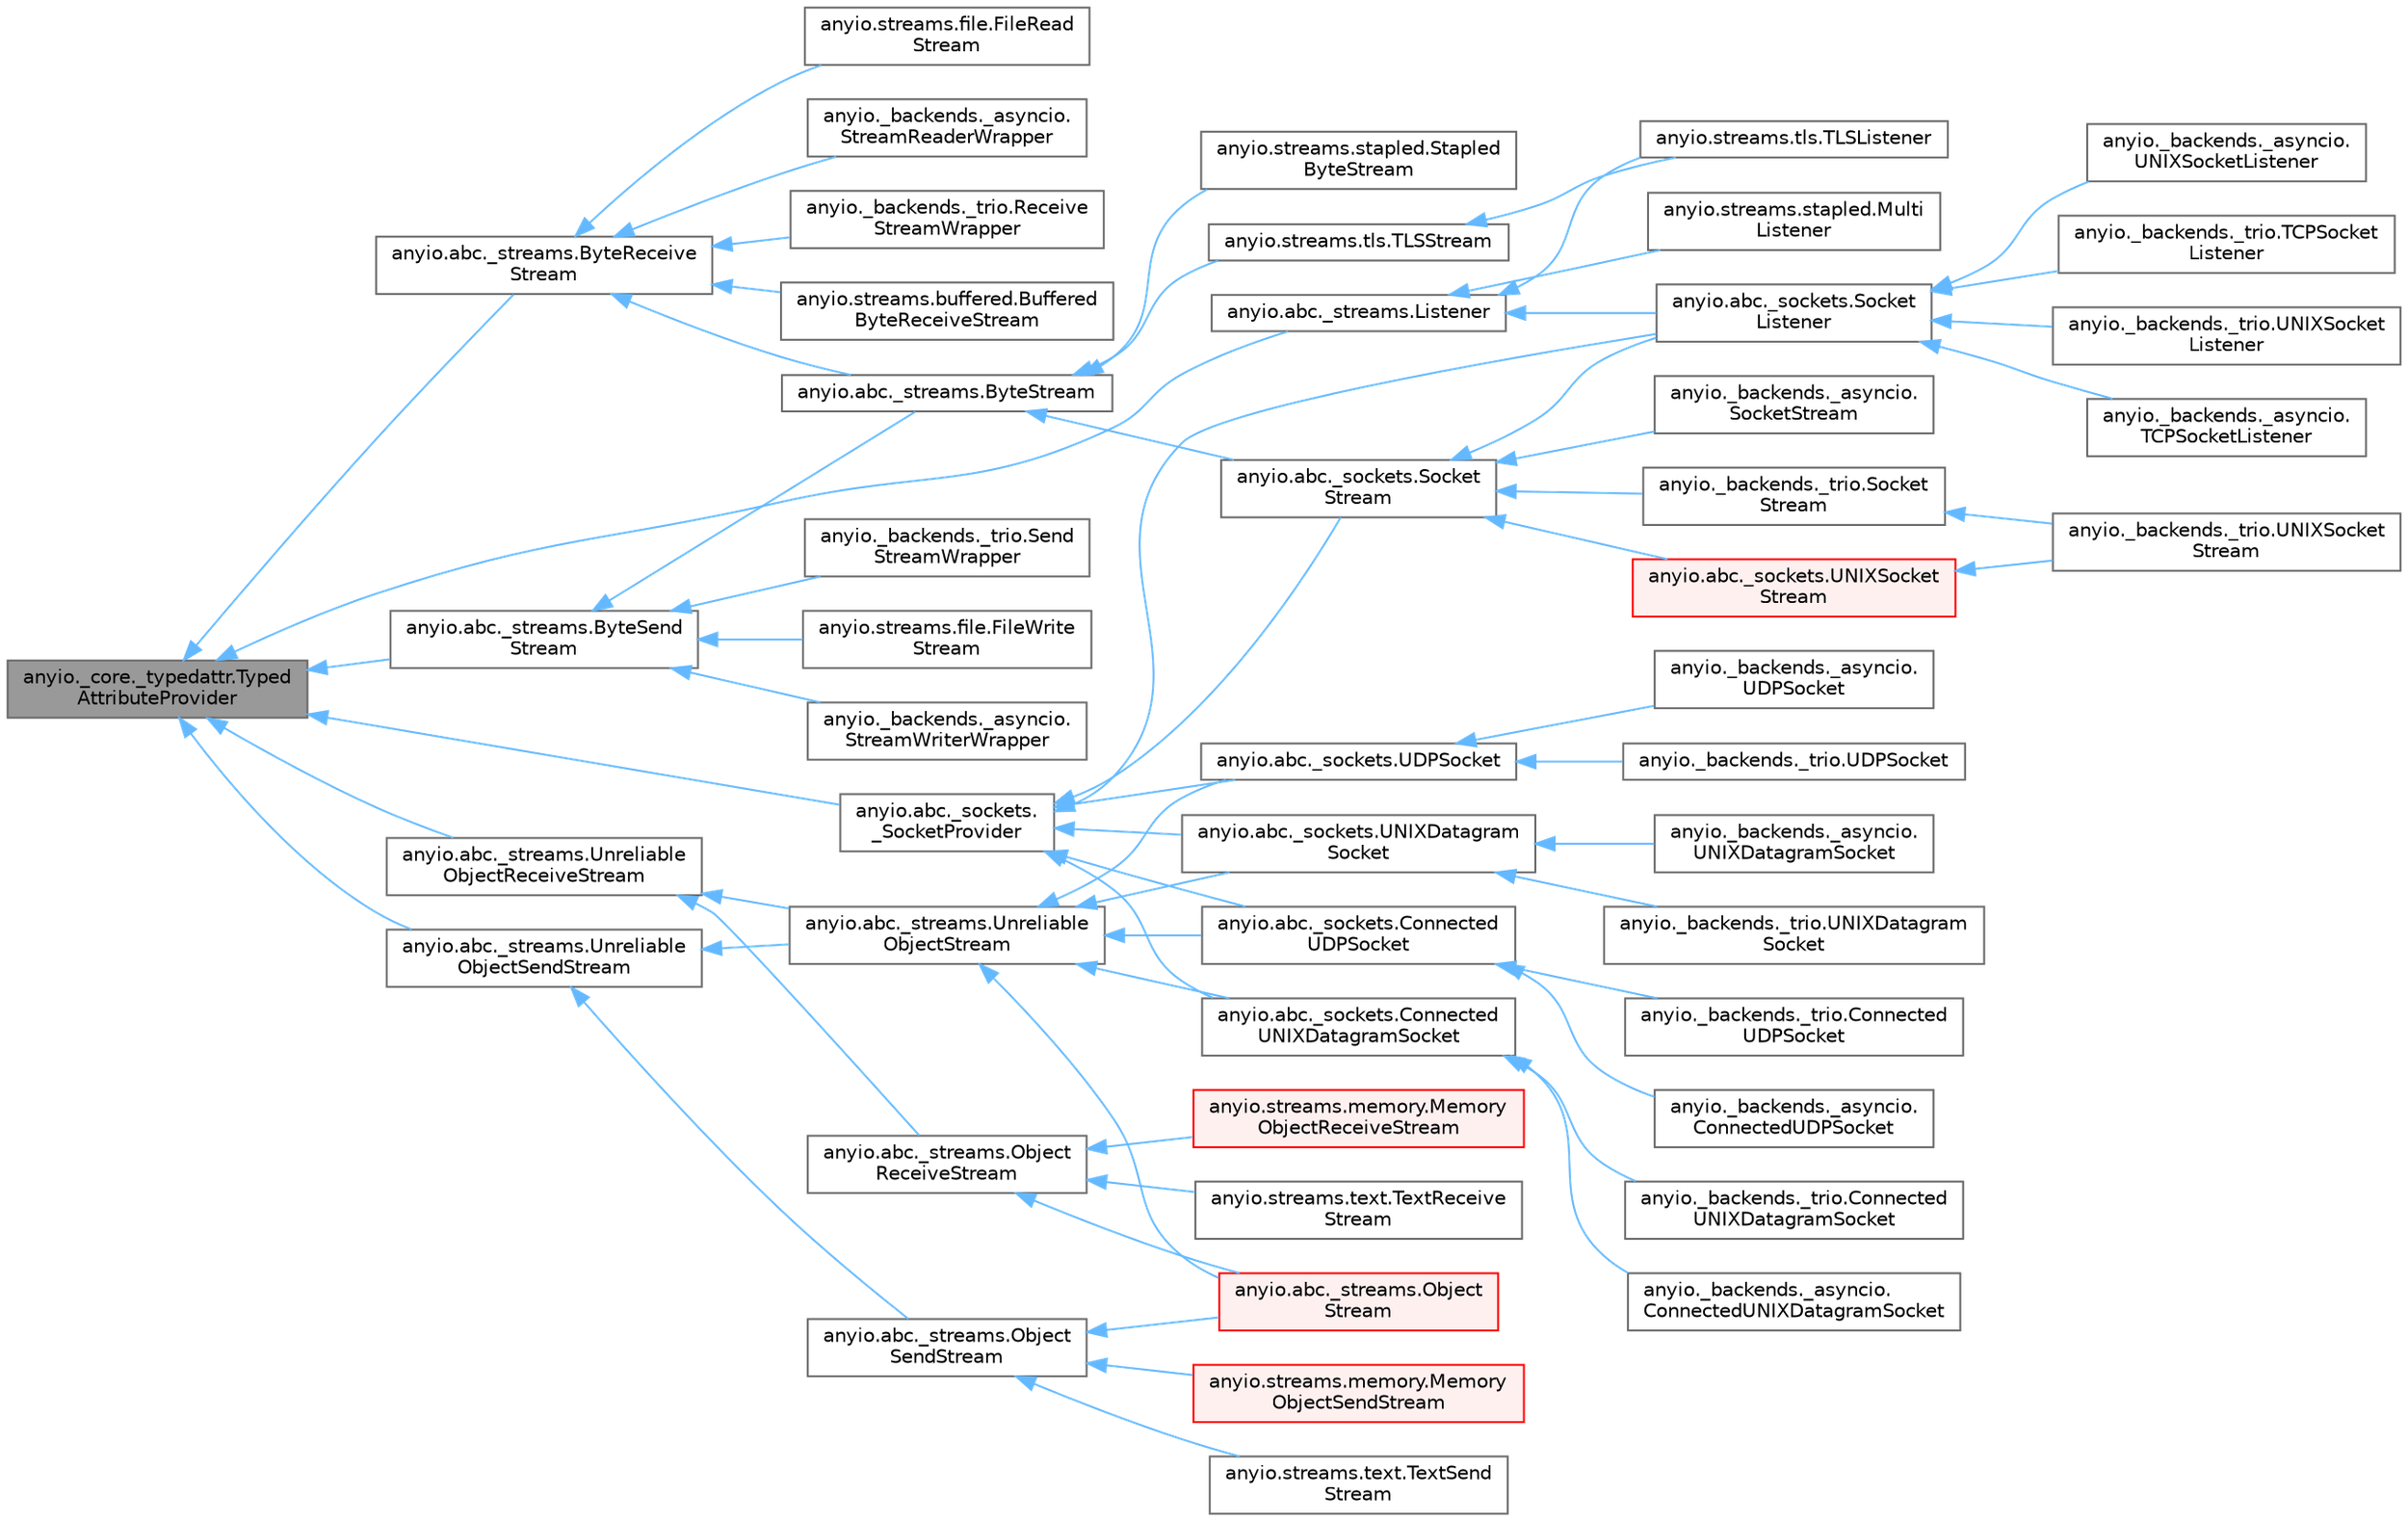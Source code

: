 digraph "anyio._core._typedattr.TypedAttributeProvider"
{
 // LATEX_PDF_SIZE
  bgcolor="transparent";
  edge [fontname=Helvetica,fontsize=10,labelfontname=Helvetica,labelfontsize=10];
  node [fontname=Helvetica,fontsize=10,shape=box,height=0.2,width=0.4];
  rankdir="LR";
  Node1 [id="Node000001",label="anyio._core._typedattr.Typed\lAttributeProvider",height=0.2,width=0.4,color="gray40", fillcolor="grey60", style="filled", fontcolor="black",tooltip=" "];
  Node1 -> Node2 [id="edge1_Node000001_Node000002",dir="back",color="steelblue1",style="solid",tooltip=" "];
  Node2 [id="Node000002",label="anyio.abc._sockets.\l_SocketProvider",height=0.2,width=0.4,color="gray40", fillcolor="white", style="filled",URL="$classanyio_1_1abc_1_1__sockets_1_1__SocketProvider.html",tooltip=" "];
  Node2 -> Node3 [id="edge2_Node000002_Node000003",dir="back",color="steelblue1",style="solid",tooltip=" "];
  Node3 [id="Node000003",label="anyio.abc._sockets.Connected\lUDPSocket",height=0.2,width=0.4,color="gray40", fillcolor="white", style="filled",URL="$classanyio_1_1abc_1_1__sockets_1_1ConnectedUDPSocket.html",tooltip=" "];
  Node3 -> Node4 [id="edge3_Node000003_Node000004",dir="back",color="steelblue1",style="solid",tooltip=" "];
  Node4 [id="Node000004",label="anyio._backends._asyncio.\lConnectedUDPSocket",height=0.2,width=0.4,color="gray40", fillcolor="white", style="filled",URL="$classanyio_1_1__backends_1_1__asyncio_1_1ConnectedUDPSocket.html",tooltip=" "];
  Node3 -> Node5 [id="edge4_Node000003_Node000005",dir="back",color="steelblue1",style="solid",tooltip=" "];
  Node5 [id="Node000005",label="anyio._backends._trio.Connected\lUDPSocket",height=0.2,width=0.4,color="gray40", fillcolor="white", style="filled",URL="$classanyio_1_1__backends_1_1__trio_1_1ConnectedUDPSocket.html",tooltip=" "];
  Node2 -> Node6 [id="edge5_Node000002_Node000006",dir="back",color="steelblue1",style="solid",tooltip=" "];
  Node6 [id="Node000006",label="anyio.abc._sockets.Connected\lUNIXDatagramSocket",height=0.2,width=0.4,color="gray40", fillcolor="white", style="filled",URL="$classanyio_1_1abc_1_1__sockets_1_1ConnectedUNIXDatagramSocket.html",tooltip=" "];
  Node6 -> Node7 [id="edge6_Node000006_Node000007",dir="back",color="steelblue1",style="solid",tooltip=" "];
  Node7 [id="Node000007",label="anyio._backends._asyncio.\lConnectedUNIXDatagramSocket",height=0.2,width=0.4,color="gray40", fillcolor="white", style="filled",URL="$classanyio_1_1__backends_1_1__asyncio_1_1ConnectedUNIXDatagramSocket.html",tooltip=" "];
  Node6 -> Node8 [id="edge7_Node000006_Node000008",dir="back",color="steelblue1",style="solid",tooltip=" "];
  Node8 [id="Node000008",label="anyio._backends._trio.Connected\lUNIXDatagramSocket",height=0.2,width=0.4,color="gray40", fillcolor="white", style="filled",URL="$classanyio_1_1__backends_1_1__trio_1_1ConnectedUNIXDatagramSocket.html",tooltip=" "];
  Node2 -> Node9 [id="edge8_Node000002_Node000009",dir="back",color="steelblue1",style="solid",tooltip=" "];
  Node9 [id="Node000009",label="anyio.abc._sockets.Socket\lListener",height=0.2,width=0.4,color="gray40", fillcolor="white", style="filled",URL="$classanyio_1_1abc_1_1__sockets_1_1SocketListener.html",tooltip=" "];
  Node9 -> Node10 [id="edge9_Node000009_Node000010",dir="back",color="steelblue1",style="solid",tooltip=" "];
  Node10 [id="Node000010",label="anyio._backends._asyncio.\lTCPSocketListener",height=0.2,width=0.4,color="gray40", fillcolor="white", style="filled",URL="$classanyio_1_1__backends_1_1__asyncio_1_1TCPSocketListener.html",tooltip=" "];
  Node9 -> Node11 [id="edge10_Node000009_Node000011",dir="back",color="steelblue1",style="solid",tooltip=" "];
  Node11 [id="Node000011",label="anyio._backends._asyncio.\lUNIXSocketListener",height=0.2,width=0.4,color="gray40", fillcolor="white", style="filled",URL="$classanyio_1_1__backends_1_1__asyncio_1_1UNIXSocketListener.html",tooltip=" "];
  Node9 -> Node12 [id="edge11_Node000009_Node000012",dir="back",color="steelblue1",style="solid",tooltip=" "];
  Node12 [id="Node000012",label="anyio._backends._trio.TCPSocket\lListener",height=0.2,width=0.4,color="gray40", fillcolor="white", style="filled",URL="$classanyio_1_1__backends_1_1__trio_1_1TCPSocketListener.html",tooltip=" "];
  Node9 -> Node13 [id="edge12_Node000009_Node000013",dir="back",color="steelblue1",style="solid",tooltip=" "];
  Node13 [id="Node000013",label="anyio._backends._trio.UNIXSocket\lListener",height=0.2,width=0.4,color="gray40", fillcolor="white", style="filled",URL="$classanyio_1_1__backends_1_1__trio_1_1UNIXSocketListener.html",tooltip=" "];
  Node2 -> Node14 [id="edge13_Node000002_Node000014",dir="back",color="steelblue1",style="solid",tooltip=" "];
  Node14 [id="Node000014",label="anyio.abc._sockets.Socket\lStream",height=0.2,width=0.4,color="gray40", fillcolor="white", style="filled",URL="$classanyio_1_1abc_1_1__sockets_1_1SocketStream.html",tooltip=" "];
  Node14 -> Node15 [id="edge14_Node000014_Node000015",dir="back",color="steelblue1",style="solid",tooltip=" "];
  Node15 [id="Node000015",label="anyio._backends._asyncio.\lSocketStream",height=0.2,width=0.4,color="gray40", fillcolor="white", style="filled",URL="$classanyio_1_1__backends_1_1__asyncio_1_1SocketStream.html",tooltip=" "];
  Node14 -> Node16 [id="edge15_Node000014_Node000016",dir="back",color="steelblue1",style="solid",tooltip=" "];
  Node16 [id="Node000016",label="anyio._backends._trio.Socket\lStream",height=0.2,width=0.4,color="gray40", fillcolor="white", style="filled",URL="$classanyio_1_1__backends_1_1__trio_1_1SocketStream.html",tooltip=" "];
  Node16 -> Node17 [id="edge16_Node000016_Node000017",dir="back",color="steelblue1",style="solid",tooltip=" "];
  Node17 [id="Node000017",label="anyio._backends._trio.UNIXSocket\lStream",height=0.2,width=0.4,color="gray40", fillcolor="white", style="filled",URL="$classanyio_1_1__backends_1_1__trio_1_1UNIXSocketStream.html",tooltip=" "];
  Node14 -> Node9 [id="edge17_Node000014_Node000009",dir="back",color="steelblue1",style="solid",tooltip=" "];
  Node14 -> Node18 [id="edge18_Node000014_Node000018",dir="back",color="steelblue1",style="solid",tooltip=" "];
  Node18 [id="Node000018",label="anyio.abc._sockets.UNIXSocket\lStream",height=0.2,width=0.4,color="red", fillcolor="#FFF0F0", style="filled",URL="$classanyio_1_1abc_1_1__sockets_1_1UNIXSocketStream.html",tooltip=" "];
  Node18 -> Node17 [id="edge19_Node000018_Node000017",dir="back",color="steelblue1",style="solid",tooltip=" "];
  Node2 -> Node20 [id="edge20_Node000002_Node000020",dir="back",color="steelblue1",style="solid",tooltip=" "];
  Node20 [id="Node000020",label="anyio.abc._sockets.UDPSocket",height=0.2,width=0.4,color="gray40", fillcolor="white", style="filled",URL="$classanyio_1_1abc_1_1__sockets_1_1UDPSocket.html",tooltip=" "];
  Node20 -> Node21 [id="edge21_Node000020_Node000021",dir="back",color="steelblue1",style="solid",tooltip=" "];
  Node21 [id="Node000021",label="anyio._backends._asyncio.\lUDPSocket",height=0.2,width=0.4,color="gray40", fillcolor="white", style="filled",URL="$classanyio_1_1__backends_1_1__asyncio_1_1UDPSocket.html",tooltip=" "];
  Node20 -> Node22 [id="edge22_Node000020_Node000022",dir="back",color="steelblue1",style="solid",tooltip=" "];
  Node22 [id="Node000022",label="anyio._backends._trio.UDPSocket",height=0.2,width=0.4,color="gray40", fillcolor="white", style="filled",URL="$classanyio_1_1__backends_1_1__trio_1_1UDPSocket.html",tooltip=" "];
  Node2 -> Node23 [id="edge23_Node000002_Node000023",dir="back",color="steelblue1",style="solid",tooltip=" "];
  Node23 [id="Node000023",label="anyio.abc._sockets.UNIXDatagram\lSocket",height=0.2,width=0.4,color="gray40", fillcolor="white", style="filled",URL="$classanyio_1_1abc_1_1__sockets_1_1UNIXDatagramSocket.html",tooltip=" "];
  Node23 -> Node24 [id="edge24_Node000023_Node000024",dir="back",color="steelblue1",style="solid",tooltip=" "];
  Node24 [id="Node000024",label="anyio._backends._asyncio.\lUNIXDatagramSocket",height=0.2,width=0.4,color="gray40", fillcolor="white", style="filled",URL="$classanyio_1_1__backends_1_1__asyncio_1_1UNIXDatagramSocket.html",tooltip=" "];
  Node23 -> Node25 [id="edge25_Node000023_Node000025",dir="back",color="steelblue1",style="solid",tooltip=" "];
  Node25 [id="Node000025",label="anyio._backends._trio.UNIXDatagram\lSocket",height=0.2,width=0.4,color="gray40", fillcolor="white", style="filled",URL="$classanyio_1_1__backends_1_1__trio_1_1UNIXDatagramSocket.html",tooltip=" "];
  Node1 -> Node26 [id="edge26_Node000001_Node000026",dir="back",color="steelblue1",style="solid",tooltip=" "];
  Node26 [id="Node000026",label="anyio.abc._streams.ByteReceive\lStream",height=0.2,width=0.4,color="gray40", fillcolor="white", style="filled",URL="$classanyio_1_1abc_1_1__streams_1_1ByteReceiveStream.html",tooltip=" "];
  Node26 -> Node27 [id="edge27_Node000026_Node000027",dir="back",color="steelblue1",style="solid",tooltip=" "];
  Node27 [id="Node000027",label="anyio._backends._asyncio.\lStreamReaderWrapper",height=0.2,width=0.4,color="gray40", fillcolor="white", style="filled",URL="$classanyio_1_1__backends_1_1__asyncio_1_1StreamReaderWrapper.html",tooltip=" "];
  Node26 -> Node28 [id="edge28_Node000026_Node000028",dir="back",color="steelblue1",style="solid",tooltip=" "];
  Node28 [id="Node000028",label="anyio._backends._trio.Receive\lStreamWrapper",height=0.2,width=0.4,color="gray40", fillcolor="white", style="filled",URL="$classanyio_1_1__backends_1_1__trio_1_1ReceiveStreamWrapper.html",tooltip=" "];
  Node26 -> Node29 [id="edge29_Node000026_Node000029",dir="back",color="steelblue1",style="solid",tooltip=" "];
  Node29 [id="Node000029",label="anyio.abc._streams.ByteStream",height=0.2,width=0.4,color="gray40", fillcolor="white", style="filled",URL="$classanyio_1_1abc_1_1__streams_1_1ByteStream.html",tooltip=" "];
  Node29 -> Node14 [id="edge30_Node000029_Node000014",dir="back",color="steelblue1",style="solid",tooltip=" "];
  Node29 -> Node30 [id="edge31_Node000029_Node000030",dir="back",color="steelblue1",style="solid",tooltip=" "];
  Node30 [id="Node000030",label="anyio.streams.stapled.Stapled\lByteStream",height=0.2,width=0.4,color="gray40", fillcolor="white", style="filled",URL="$classanyio_1_1streams_1_1stapled_1_1StapledByteStream.html",tooltip=" "];
  Node29 -> Node31 [id="edge32_Node000029_Node000031",dir="back",color="steelblue1",style="solid",tooltip=" "];
  Node31 [id="Node000031",label="anyio.streams.tls.TLSStream",height=0.2,width=0.4,color="gray40", fillcolor="white", style="filled",URL="$classanyio_1_1streams_1_1tls_1_1TLSStream.html",tooltip=" "];
  Node31 -> Node32 [id="edge33_Node000031_Node000032",dir="back",color="steelblue1",style="solid",tooltip=" "];
  Node32 [id="Node000032",label="anyio.streams.tls.TLSListener",height=0.2,width=0.4,color="gray40", fillcolor="white", style="filled",URL="$classanyio_1_1streams_1_1tls_1_1TLSListener.html",tooltip=" "];
  Node26 -> Node33 [id="edge34_Node000026_Node000033",dir="back",color="steelblue1",style="solid",tooltip=" "];
  Node33 [id="Node000033",label="anyio.streams.buffered.Buffered\lByteReceiveStream",height=0.2,width=0.4,color="gray40", fillcolor="white", style="filled",URL="$classanyio_1_1streams_1_1buffered_1_1BufferedByteReceiveStream.html",tooltip=" "];
  Node26 -> Node34 [id="edge35_Node000026_Node000034",dir="back",color="steelblue1",style="solid",tooltip=" "];
  Node34 [id="Node000034",label="anyio.streams.file.FileRead\lStream",height=0.2,width=0.4,color="gray40", fillcolor="white", style="filled",URL="$classanyio_1_1streams_1_1file_1_1FileReadStream.html",tooltip=" "];
  Node1 -> Node35 [id="edge36_Node000001_Node000035",dir="back",color="steelblue1",style="solid",tooltip=" "];
  Node35 [id="Node000035",label="anyio.abc._streams.ByteSend\lStream",height=0.2,width=0.4,color="gray40", fillcolor="white", style="filled",URL="$classanyio_1_1abc_1_1__streams_1_1ByteSendStream.html",tooltip=" "];
  Node35 -> Node36 [id="edge37_Node000035_Node000036",dir="back",color="steelblue1",style="solid",tooltip=" "];
  Node36 [id="Node000036",label="anyio._backends._asyncio.\lStreamWriterWrapper",height=0.2,width=0.4,color="gray40", fillcolor="white", style="filled",URL="$classanyio_1_1__backends_1_1__asyncio_1_1StreamWriterWrapper.html",tooltip=" "];
  Node35 -> Node37 [id="edge38_Node000035_Node000037",dir="back",color="steelblue1",style="solid",tooltip=" "];
  Node37 [id="Node000037",label="anyio._backends._trio.Send\lStreamWrapper",height=0.2,width=0.4,color="gray40", fillcolor="white", style="filled",URL="$classanyio_1_1__backends_1_1__trio_1_1SendStreamWrapper.html",tooltip=" "];
  Node35 -> Node29 [id="edge39_Node000035_Node000029",dir="back",color="steelblue1",style="solid",tooltip=" "];
  Node35 -> Node38 [id="edge40_Node000035_Node000038",dir="back",color="steelblue1",style="solid",tooltip=" "];
  Node38 [id="Node000038",label="anyio.streams.file.FileWrite\lStream",height=0.2,width=0.4,color="gray40", fillcolor="white", style="filled",URL="$classanyio_1_1streams_1_1file_1_1FileWriteStream.html",tooltip=" "];
  Node1 -> Node39 [id="edge41_Node000001_Node000039",dir="back",color="steelblue1",style="solid",tooltip=" "];
  Node39 [id="Node000039",label="anyio.abc._streams.Listener",height=0.2,width=0.4,color="gray40", fillcolor="white", style="filled",URL="$classanyio_1_1abc_1_1__streams_1_1Listener.html",tooltip=" "];
  Node39 -> Node9 [id="edge42_Node000039_Node000009",dir="back",color="steelblue1",style="solid",tooltip=" "];
  Node39 -> Node40 [id="edge43_Node000039_Node000040",dir="back",color="steelblue1",style="solid",tooltip=" "];
  Node40 [id="Node000040",label="anyio.streams.stapled.Multi\lListener",height=0.2,width=0.4,color="gray40", fillcolor="white", style="filled",URL="$classanyio_1_1streams_1_1stapled_1_1MultiListener.html",tooltip=" "];
  Node39 -> Node32 [id="edge44_Node000039_Node000032",dir="back",color="steelblue1",style="solid",tooltip=" "];
  Node1 -> Node41 [id="edge45_Node000001_Node000041",dir="back",color="steelblue1",style="solid",tooltip=" "];
  Node41 [id="Node000041",label="anyio.abc._streams.Unreliable\lObjectReceiveStream",height=0.2,width=0.4,color="gray40", fillcolor="white", style="filled",URL="$classanyio_1_1abc_1_1__streams_1_1UnreliableObjectReceiveStream.html",tooltip=" "];
  Node41 -> Node42 [id="edge46_Node000041_Node000042",dir="back",color="steelblue1",style="solid",tooltip=" "];
  Node42 [id="Node000042",label="anyio.abc._streams.Object\lReceiveStream",height=0.2,width=0.4,color="gray40", fillcolor="white", style="filled",URL="$classanyio_1_1abc_1_1__streams_1_1ObjectReceiveStream.html",tooltip=" "];
  Node42 -> Node43 [id="edge47_Node000042_Node000043",dir="back",color="steelblue1",style="solid",tooltip=" "];
  Node43 [id="Node000043",label="anyio.abc._streams.Object\lStream",height=0.2,width=0.4,color="red", fillcolor="#FFF0F0", style="filled",URL="$classanyio_1_1abc_1_1__streams_1_1ObjectStream.html",tooltip=" "];
  Node42 -> Node46 [id="edge48_Node000042_Node000046",dir="back",color="steelblue1",style="solid",tooltip=" "];
  Node46 [id="Node000046",label="anyio.streams.memory.Memory\lObjectReceiveStream",height=0.2,width=0.4,color="red", fillcolor="#FFF0F0", style="filled",URL="$classanyio_1_1streams_1_1memory_1_1MemoryObjectReceiveStream.html",tooltip=" "];
  Node42 -> Node48 [id="edge49_Node000042_Node000048",dir="back",color="steelblue1",style="solid",tooltip=" "];
  Node48 [id="Node000048",label="anyio.streams.text.TextReceive\lStream",height=0.2,width=0.4,color="gray40", fillcolor="white", style="filled",URL="$classanyio_1_1streams_1_1text_1_1TextReceiveStream.html",tooltip=" "];
  Node41 -> Node49 [id="edge50_Node000041_Node000049",dir="back",color="steelblue1",style="solid",tooltip=" "];
  Node49 [id="Node000049",label="anyio.abc._streams.Unreliable\lObjectStream",height=0.2,width=0.4,color="gray40", fillcolor="white", style="filled",URL="$classanyio_1_1abc_1_1__streams_1_1UnreliableObjectStream.html",tooltip=" "];
  Node49 -> Node3 [id="edge51_Node000049_Node000003",dir="back",color="steelblue1",style="solid",tooltip=" "];
  Node49 -> Node6 [id="edge52_Node000049_Node000006",dir="back",color="steelblue1",style="solid",tooltip=" "];
  Node49 -> Node20 [id="edge53_Node000049_Node000020",dir="back",color="steelblue1",style="solid",tooltip=" "];
  Node49 -> Node23 [id="edge54_Node000049_Node000023",dir="back",color="steelblue1",style="solid",tooltip=" "];
  Node49 -> Node43 [id="edge55_Node000049_Node000043",dir="back",color="steelblue1",style="solid",tooltip=" "];
  Node1 -> Node50 [id="edge56_Node000001_Node000050",dir="back",color="steelblue1",style="solid",tooltip=" "];
  Node50 [id="Node000050",label="anyio.abc._streams.Unreliable\lObjectSendStream",height=0.2,width=0.4,color="gray40", fillcolor="white", style="filled",URL="$classanyio_1_1abc_1_1__streams_1_1UnreliableObjectSendStream.html",tooltip=" "];
  Node50 -> Node51 [id="edge57_Node000050_Node000051",dir="back",color="steelblue1",style="solid",tooltip=" "];
  Node51 [id="Node000051",label="anyio.abc._streams.Object\lSendStream",height=0.2,width=0.4,color="gray40", fillcolor="white", style="filled",URL="$classanyio_1_1abc_1_1__streams_1_1ObjectSendStream.html",tooltip=" "];
  Node51 -> Node43 [id="edge58_Node000051_Node000043",dir="back",color="steelblue1",style="solid",tooltip=" "];
  Node51 -> Node52 [id="edge59_Node000051_Node000052",dir="back",color="steelblue1",style="solid",tooltip=" "];
  Node52 [id="Node000052",label="anyio.streams.memory.Memory\lObjectSendStream",height=0.2,width=0.4,color="red", fillcolor="#FFF0F0", style="filled",URL="$classanyio_1_1streams_1_1memory_1_1MemoryObjectSendStream.html",tooltip=" "];
  Node51 -> Node53 [id="edge60_Node000051_Node000053",dir="back",color="steelblue1",style="solid",tooltip=" "];
  Node53 [id="Node000053",label="anyio.streams.text.TextSend\lStream",height=0.2,width=0.4,color="gray40", fillcolor="white", style="filled",URL="$classanyio_1_1streams_1_1text_1_1TextSendStream.html",tooltip=" "];
  Node50 -> Node49 [id="edge61_Node000050_Node000049",dir="back",color="steelblue1",style="solid",tooltip=" "];
}
